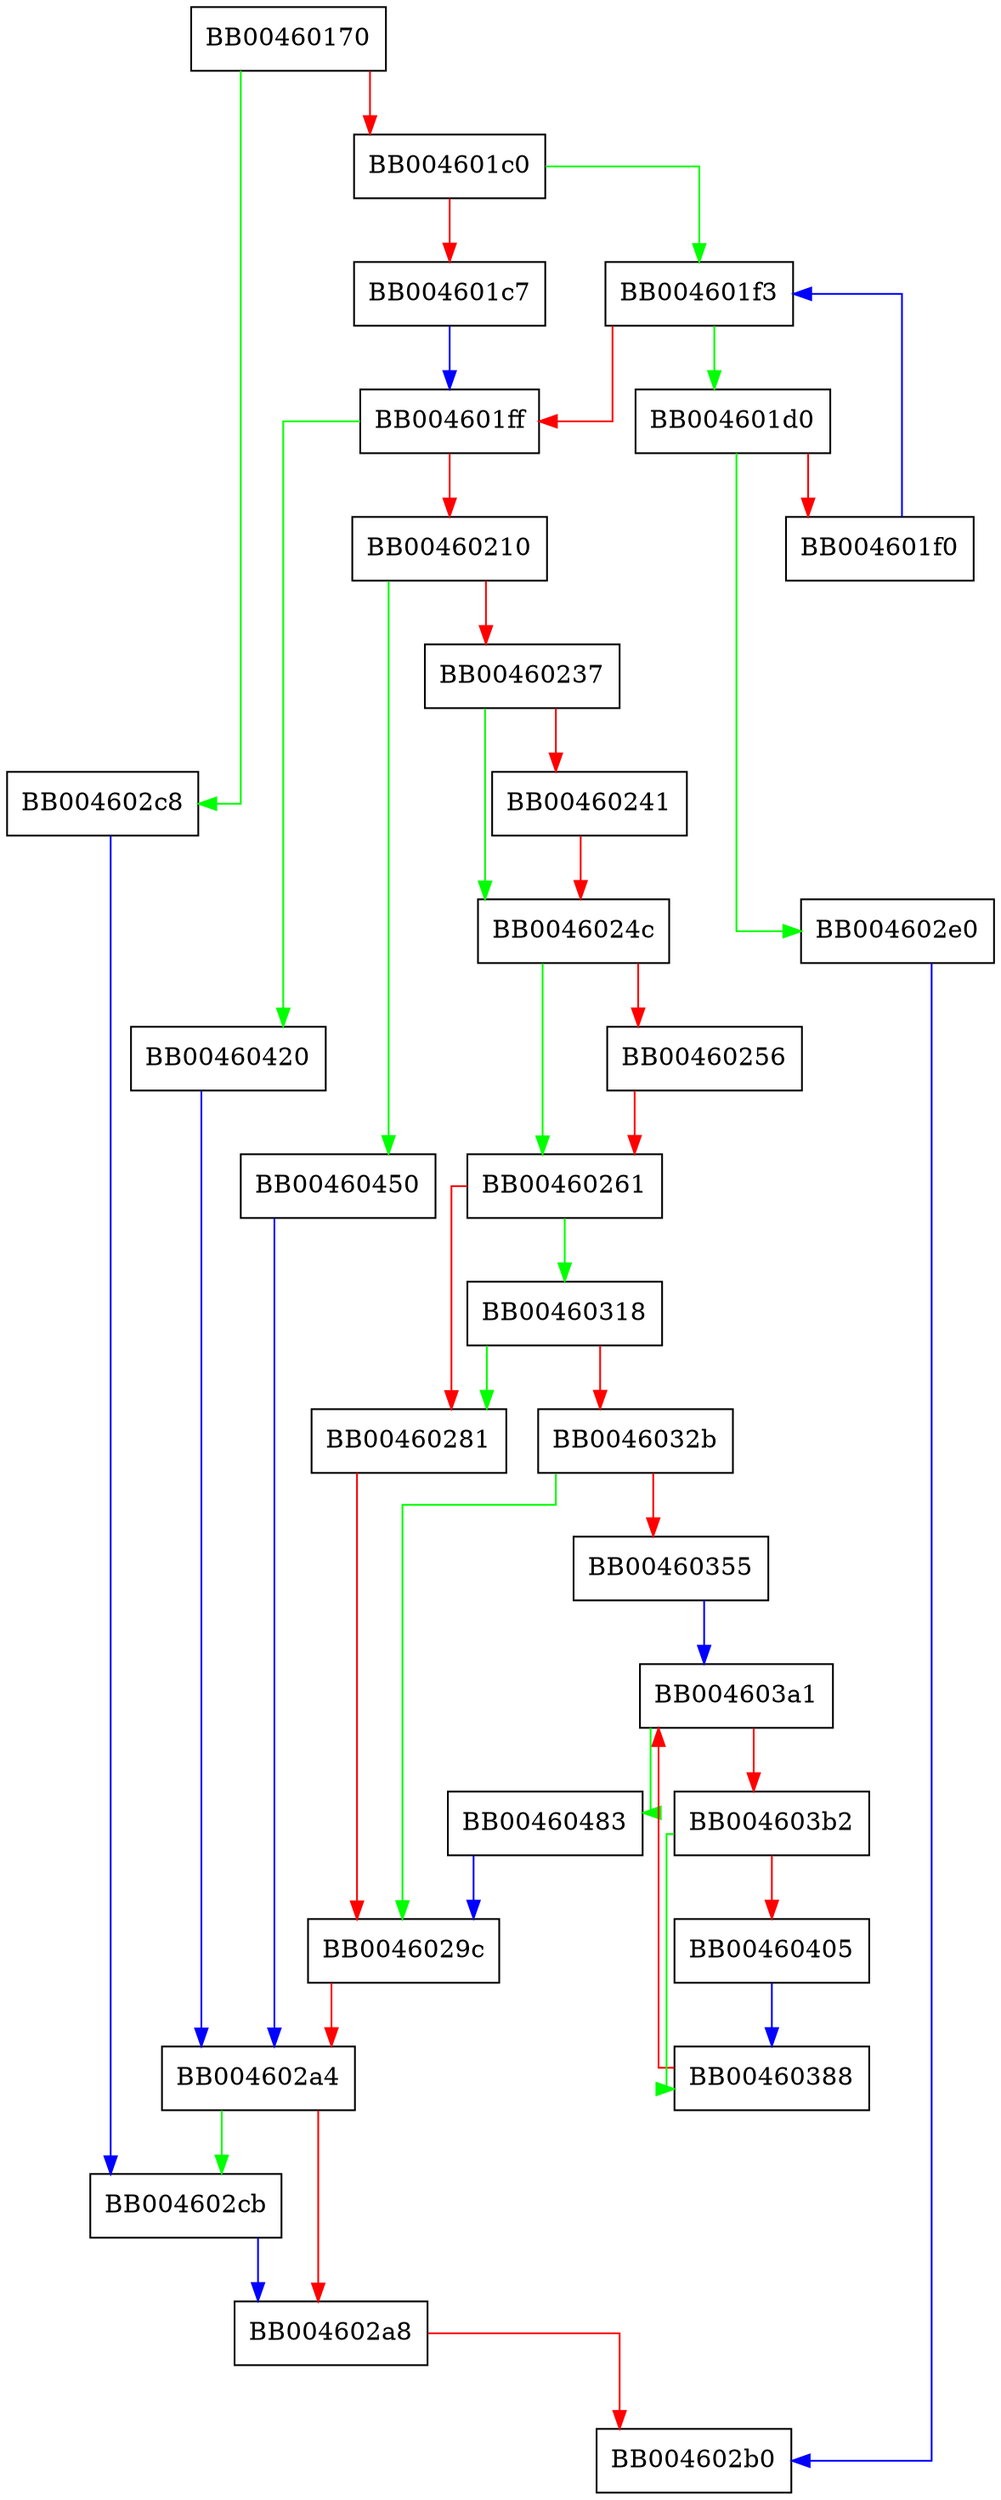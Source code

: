 digraph check {
  node [shape="box"];
  graph [splines=ortho];
  BB00460170 -> BB004602c8 [color="green"];
  BB00460170 -> BB004601c0 [color="red"];
  BB004601c0 -> BB004601f3 [color="green"];
  BB004601c0 -> BB004601c7 [color="red"];
  BB004601c7 -> BB004601ff [color="blue"];
  BB004601d0 -> BB004602e0 [color="green"];
  BB004601d0 -> BB004601f0 [color="red"];
  BB004601f0 -> BB004601f3 [color="blue"];
  BB004601f3 -> BB004601d0 [color="green"];
  BB004601f3 -> BB004601ff [color="red"];
  BB004601ff -> BB00460420 [color="green"];
  BB004601ff -> BB00460210 [color="red"];
  BB00460210 -> BB00460450 [color="green"];
  BB00460210 -> BB00460237 [color="red"];
  BB00460237 -> BB0046024c [color="green"];
  BB00460237 -> BB00460241 [color="red"];
  BB00460241 -> BB0046024c [color="red"];
  BB0046024c -> BB00460261 [color="green"];
  BB0046024c -> BB00460256 [color="red"];
  BB00460256 -> BB00460261 [color="red"];
  BB00460261 -> BB00460318 [color="green"];
  BB00460261 -> BB00460281 [color="red"];
  BB00460281 -> BB0046029c [color="red"];
  BB0046029c -> BB004602a4 [color="red"];
  BB004602a4 -> BB004602cb [color="green"];
  BB004602a4 -> BB004602a8 [color="red"];
  BB004602a8 -> BB004602b0 [color="red"];
  BB004602c8 -> BB004602cb [color="blue"];
  BB004602cb -> BB004602a8 [color="blue"];
  BB004602e0 -> BB004602b0 [color="blue"];
  BB00460318 -> BB00460281 [color="green"];
  BB00460318 -> BB0046032b [color="red"];
  BB0046032b -> BB0046029c [color="green"];
  BB0046032b -> BB00460355 [color="red"];
  BB00460355 -> BB004603a1 [color="blue"];
  BB00460388 -> BB004603a1 [color="red"];
  BB004603a1 -> BB00460483 [color="green"];
  BB004603a1 -> BB004603b2 [color="red"];
  BB004603b2 -> BB00460388 [color="green"];
  BB004603b2 -> BB00460405 [color="red"];
  BB00460405 -> BB00460388 [color="blue"];
  BB00460420 -> BB004602a4 [color="blue"];
  BB00460450 -> BB004602a4 [color="blue"];
  BB00460483 -> BB0046029c [color="blue"];
}